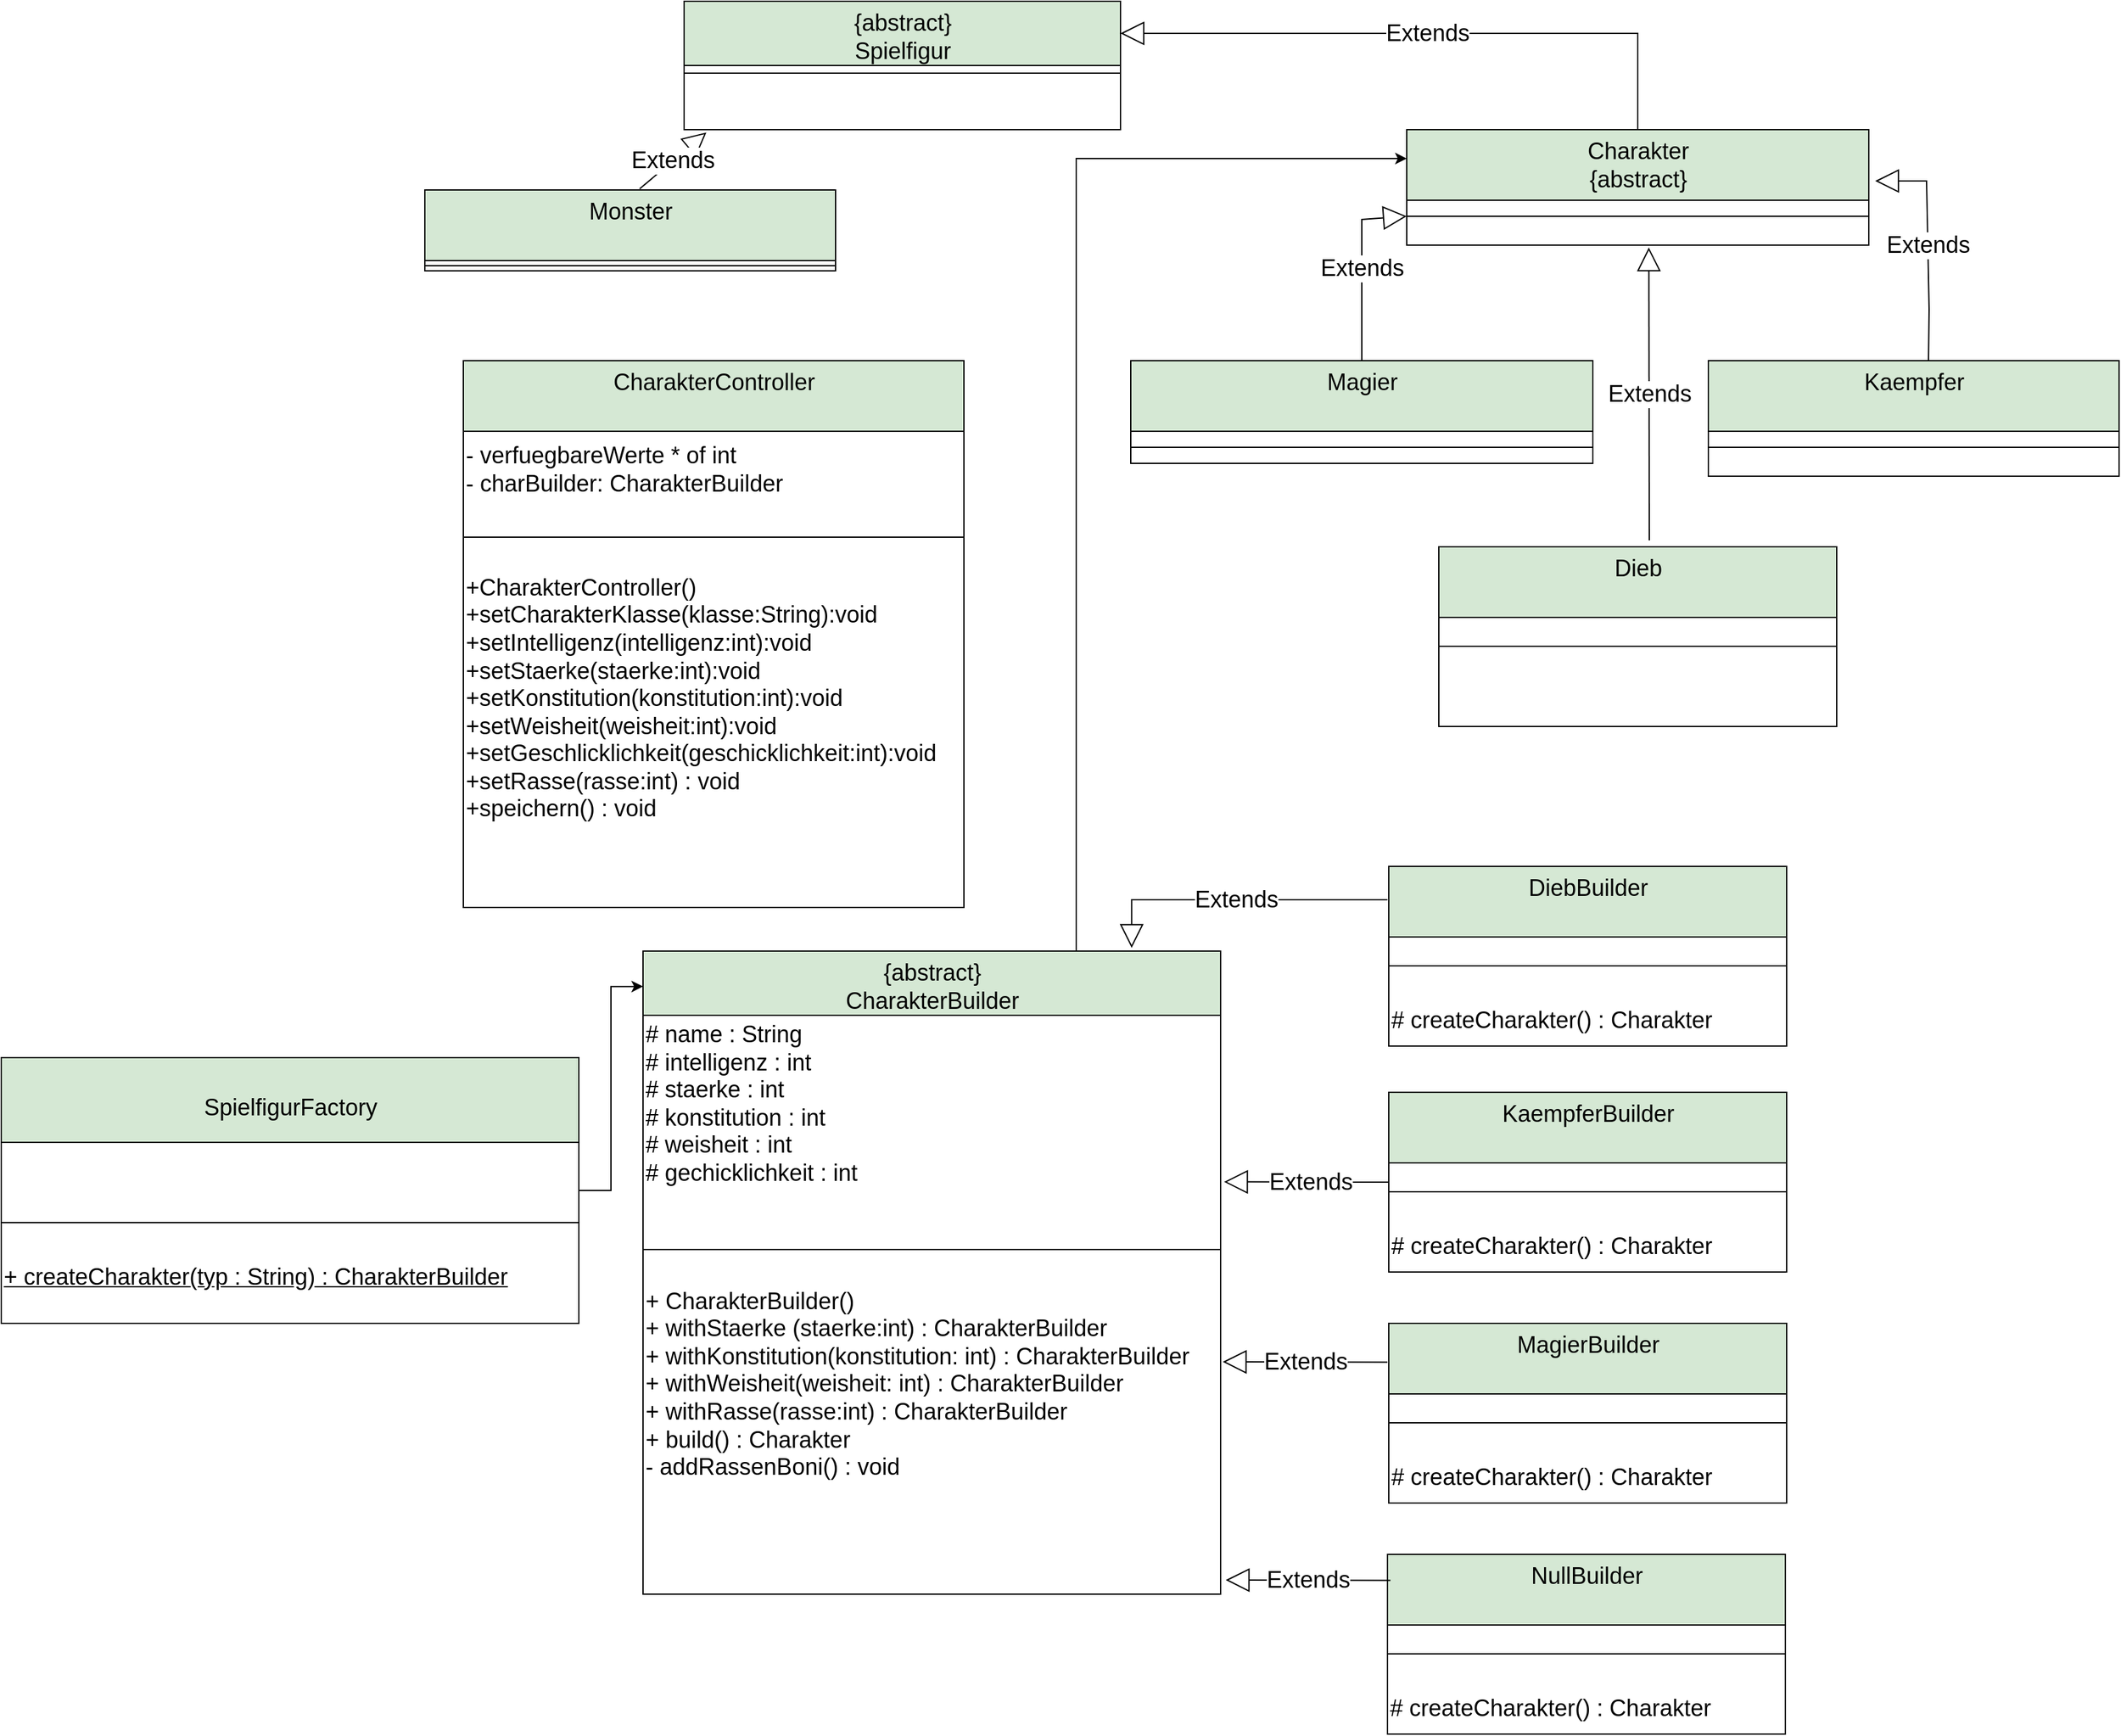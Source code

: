 <mxfile version="20.8.10" type="device"><diagram name="Zeichenblatt-1" id="Page-1"><mxGraphModel dx="3343" dy="2385" grid="1" gridSize="10" guides="1" tooltips="1" connect="1" arrows="1" fold="1" page="1" pageScale="1" pageWidth="827" pageHeight="1169" math="0" shadow="0"><root><mxCell id="0"/><mxCell id="1" parent="0"/><UserObject label="" tags="Hintergrund" id="7"><mxCell style="vsdxID=224;fillColor=#0071a0;gradientColor=#0083b9;shape=stencil(fY9LDoAgDERP0z3SeALUe5gI0ohgEH+3F9KFxoW7mfa1nQKq1faLBinWFMOkDxqSBWxASvJWR0pZAbaAyoSoxxg2P7Bf+kIWNYe9bDh5TpQJKS52NduOSUf+RVbij83iOWHIOU747n8j5RK/g+0N);dashed=1;dashPattern=2.00 2.00;strokeColor=#ffffff;points=[];labelBackgroundColor=none;rounded=0;html=1;whiteSpace=wrap;" parent="1" vertex="1"><mxGeometry x="86" y="403.02" width="252" height="4" as="geometry"/></mxCell></UserObject><UserObject label="&lt;div style=&quot;font-size: 1px&quot;&gt;&lt;/div&gt;" tags="Hintergrund" id="8"><mxCell style="verticalAlign=middle;align=left;vsdxID=225;fillColor=#005e85;gradientColor=#0083b9;fillOpacity=0;shape=stencil(nZBLDoAgDERP0z3SIyjew0SURgSD+Lu9kMZoXLhwN9N5bdMClrNpJg1SzDH4QW/URgNYgZTkjA4UkwJUgGXng+6DX1zLfmoymdXo1zxh5z6RO6Q42BWCfc2oJfdAr/AX/IH+BF/rk7hv7MjaZ/L+RirxJ1Gd);strokeColor=#0071a0;spacingTop=-3;spacingBottom=-3;spacingLeft=3;spacingRight=-3;points=[];labelBackgroundColor=none;rounded=0;html=1;whiteSpace=wrap;" parent="1" vertex="1"><mxGeometry x="86" y="407.02" width="252" height="16" as="geometry"/></mxCell></UserObject><UserObject label="&lt;div style=&quot;font-size: 1px&quot;&gt;&lt;/div&gt;" tags="Hintergrund" id="9"><mxCell style="verticalAlign=middle;align=left;vsdxID=226;fillColor=#005e85;gradientColor=#0083b9;fillOpacity=0;shape=stencil(nZBLDoAgDERP0z3SIyjew0SURgSD+Lu9kMZoXLhwN9N5bdMClrNpJg1SzDH4QW/URgNYgZTkjA4UkwJUgGXng+6DX1zLfmoymdXo1zxh5z6RO6Q42BWCfc2oJfdAr/AX/IH+BF/rk7hv7MjaZ/L+RirxJ1Gd);strokeColor=#0071a0;spacingTop=-3;spacingBottom=-3;spacingLeft=3;spacingRight=-3;points=[];labelBackgroundColor=none;rounded=0;html=1;whiteSpace=wrap;" parent="1" vertex="1"><mxGeometry x="86" y="386.02" width="252" height="16" as="geometry"/></mxCell></UserObject><UserObject label="" tags="Hintergrund" id="15"><mxCell style="vsdxID=233;fillColor=#0071a0;gradientColor=#0083b9;shape=stencil(fY9LDoAgDERP0z3SeALUe5gI0ohgEH+3F9KFxoW7mfa1nQKq1faLBinWFMOkDxqSBWxASvJWR0pZAbaAyoSoxxg2P7Bf+kIWNYe9bDh5TpQJKS52NduOSUf+RVbij83iOWHIOU747n8j5RK/g+0N);dashed=1;dashPattern=2.00 2.00;strokeColor=#ffffff;points=[];labelBackgroundColor=none;rounded=0;html=1;whiteSpace=wrap;" parent="1" vertex="1"><mxGeometry x="470" y="293" width="252" height="4" as="geometry"/></mxCell></UserObject><UserObject label="&lt;div style=&quot;font-size: 1px&quot;&gt;&lt;/div&gt;" tags="Hintergrund" id="25"><mxCell style="verticalAlign=middle;align=left;vsdxID=251;fillColor=#005e85;gradientColor=#0083b9;fillOpacity=0;shape=stencil(nZBLDoAgDERP0z3SIyjew0SURgSD+Lu9kMZoXLhwN9N5bdMClrNpJg1SzDH4QW/URgNYgZTkjA4UkwJUgGXng+6DX1zLfmoymdXo1zxh5z6RO6Q42BWCfc2oJfdAr/AX/IH+BF/rk7hv7MjaZ/L+RirxJ1Gd);strokeColor=#0071a0;spacingTop=-3;spacingBottom=-3;spacingLeft=3;spacingRight=-3;points=[];labelBackgroundColor=none;rounded=0;html=1;whiteSpace=wrap;" parent="1" vertex="1"><mxGeometry x="364" y="474" width="252" height="16" as="geometry"/></mxCell></UserObject><UserObject label="&lt;div style=&quot;font-size: 1px&quot;&gt;&lt;/div&gt;" tags="Hintergrund" id="30"><mxCell style="verticalAlign=middle;align=left;vsdxID=257;fillColor=#005e85;gradientColor=#0083b9;fillOpacity=0;shape=stencil(nZBLDoAgDERP0z3SIyjew0SURgSD+Lu9kMZoXLhwN9N5bdMClrNpJg1SzDH4QW/URgNYgZTkjA4UkwJUgGXng+6DX1zLfmoymdXo1zxh5z6RO6Q42BWCfc2oJfdAr/AX/IH+BF/rk7hv7MjaZ/L+RirxJ1Gd);strokeColor=#0071a0;spacingTop=-3;spacingBottom=-3;spacingLeft=3;spacingRight=-3;points=[];labelBackgroundColor=none;rounded=0;html=1;whiteSpace=wrap;" parent="1" vertex="1"><mxGeometry x="60" y="437" width="252" height="16" as="geometry"/></mxCell></UserObject><UserObject label="" tags="Hintergrund" id="31"><mxCell style="vsdxID=258;fillColor=#0071a0;gradientColor=#0083b9;shape=stencil(fY9LDoAgDERP0z3SeALUe5gI0ohgEH+3F9KFxoW7mfa1nQKq1faLBinWFMOkDxqSBWxASvJWR0pZAbaAyoSoxxg2P7Bf+kIWNYe9bDh5TpQJKS52NduOSUf+RVbij83iOWHIOU747n8j5RK/g+0N);dashed=1;dashPattern=2.00 2.00;strokeColor=#ffffff;points=[];labelBackgroundColor=none;rounded=0;html=1;whiteSpace=wrap;" parent="1" vertex="1"><mxGeometry x="77" y="413.05" width="252" height="4" as="geometry"/></mxCell></UserObject><UserObject label="&lt;div style=&quot;font-size: 1px&quot;&gt;&lt;/div&gt;" tags="Hintergrund" id="32"><mxCell style="verticalAlign=middle;align=left;vsdxID=259;fillColor=#005e85;gradientColor=#0083b9;fillOpacity=0;shape=stencil(nZBLDoAgDERP0z3SIyjew0SURgSD+Lu9kMZoXLhwN9N5bdMClrNpJg1SzDH4QW/URgNYgZTkjA4UkwJUgGXng+6DX1zLfmoymdXo1zxh5z6RO6Q42BWCfc2oJfdAr/AX/IH+BF/rk7hv7MjaZ/L+RirxJ1Gd);strokeColor=#0071a0;spacingTop=-3;spacingBottom=-3;spacingLeft=3;spacingRight=-3;points=[];labelBackgroundColor=none;rounded=0;html=1;whiteSpace=wrap;" parent="1" vertex="1"><mxGeometry x="77" y="379.05" width="252" height="16" as="geometry"/></mxCell></UserObject><UserObject label="&lt;div style=&quot;font-size: 1px&quot;&gt;&lt;/div&gt;" tags="Hintergrund" id="33"><mxCell style="verticalAlign=middle;align=left;vsdxID=260;fillColor=#005e85;gradientColor=#0083b9;fillOpacity=0;shape=stencil(nZBLDoAgDERP0z3SIyjew0SURgSD+Lu9kMZoXLhwN9N5bdMClrNpJg1SzDH4QW/URgNYgZTkjA4UkwJUgGXng+6DX1zLfmoymdXo1zxh5z6RO6Q42BWCfc2oJfdAr/AX/IH+BF/rk7hv7MjaZ/L+RirxJ1Gd);strokeColor=#0071a0;spacingTop=-3;spacingBottom=-3;spacingLeft=3;spacingRight=-3;points=[];labelBackgroundColor=none;rounded=0;html=1;whiteSpace=wrap;" parent="1" vertex="1"><mxGeometry x="77" y="396.05" width="252" height="16" as="geometry"/></mxCell></UserObject><UserObject label="&lt;div style=&quot;font-size: 1px&quot;&gt;&lt;/div&gt;" tags="Hintergrund" id="34"><mxCell style="verticalAlign=middle;align=left;vsdxID=261;fillColor=#005e85;gradientColor=#0083b9;fillOpacity=0;shape=stencil(nZBLDoAgDERP0z3SIyjew0SURgSD+Lu9kMZoXLhwN9N5bdMClrNpJg1SzDH4QW/URgNYgZTkjA4UkwJUgGXng+6DX1zLfmoymdXo1zxh5z6RO6Q42BWCfc2oJfdAr/AX/IH+BF/rk7hv7MjaZ/L+RirxJ1Gd);strokeColor=#0071a0;spacingTop=-3;spacingBottom=-3;spacingLeft=3;spacingRight=-3;points=[];labelBackgroundColor=none;rounded=0;html=1;whiteSpace=wrap;" parent="1" vertex="1"><mxGeometry x="77" y="417.05" width="252" height="16" as="geometry"/></mxCell></UserObject><UserObject label="&lt;div style=&quot;font-size: 1px&quot;&gt;&lt;/div&gt;" tags="Hintergrund" id="35"><mxCell style="verticalAlign=middle;align=left;vsdxID=262;fillColor=#005e85;gradientColor=#0083b9;fillOpacity=0;shape=stencil(nZBLDoAgDERP0z3SIyjew0SURgSD+Lu9kMZoXLhwN9N5bdMClrNpJg1SzDH4QW/URgNYgZTkjA4UkwJUgGXng+6DX1zLfmoymdXo1zxh5z6RO6Q42BWCfc2oJfdAr/AX/IH+BF/rk7hv7MjaZ/L+RirxJ1Gd);strokeColor=#0071a0;spacingTop=-3;spacingBottom=-3;spacingLeft=3;spacingRight=-3;points=[];labelBackgroundColor=none;rounded=0;html=1;whiteSpace=wrap;" parent="1" vertex="1"><mxGeometry x="77" y="434.05" width="252" height="16" as="geometry"/></mxCell></UserObject><UserObject label="&lt;div style=&quot;font-size: 1px&quot;&gt;&lt;/div&gt;" tags="Hintergrund" id="38"><mxCell style="verticalAlign=middle;align=left;vsdxID=295;fillColor=#005e85;gradientColor=#0083b9;fillOpacity=0;shape=stencil(nZBLDoAgDERP0z3SIyjew0SURgSD+Lu9kMZoXLhwN9N5bdMClrNpJg1SzDH4QW/URgNYgZTkjA4UkwJUgGXng+6DX1zLfmoymdXo1zxh5z6RO6Q42BWCfc2oJfdAr/AX/IH+BF/rk7hv7MjaZ/L+RirxJ1Gd);strokeColor=#0071a0;spacingTop=-3;spacingBottom=-3;spacingLeft=3;spacingRight=-3;points=[];labelBackgroundColor=none;rounded=0;html=1;whiteSpace=wrap;" parent="1" vertex="1"><mxGeometry x="470" y="314" width="252" height="16" as="geometry"/></mxCell></UserObject><UserObject label="&lt;div style=&quot;font-size: 1px&quot;&gt;&lt;/div&gt;" tags="Hintergrund" id="57"><mxCell style="verticalAlign=middle;align=left;vsdxID=345;fillColor=#005e85;gradientColor=#0083b9;fillOpacity=0;shape=stencil(nZBLDoAgDERP0z3SIyjew0SURgSD+Lu9kMZoXLhwN9N5bdMClrNpJg1SzDH4QW/URgNYgZTkjA4UkwJUgGXng+6DX1zLfmoymdXo1zxh5z6RO6Q42BWCfc2oJfdAr/AX/IH+BF/rk7hv7MjaZ/L+RirxJ1Gd);strokeColor=#0071a0;spacingTop=-3;spacingBottom=-3;spacingLeft=3;spacingRight=-3;points=[];labelBackgroundColor=none;rounded=0;html=1;whiteSpace=wrap;" parent="1" vertex="1"><mxGeometry x="86" y="423.02" width="252" height="16" as="geometry"/></mxCell></UserObject><mxCell id="60" parent="1" vertex="1"><mxGeometry x="1256" y="355" as="geometry"/></mxCell><mxCell id="kOEZrxgFEZmvuOm27GWk-71" value="{abstract}&lt;br&gt;Spielfigur" style="swimlane;fontStyle=0;align=center;verticalAlign=top;childLayout=stackLayout;horizontal=1;startSize=50;horizontalStack=0;resizeParent=1;resizeParentMax=0;resizeLast=0;collapsible=0;marginBottom=0;html=1;fontSize=18;fillColor=#D5E8D4;" parent="1" vertex="1"><mxGeometry x="382" y="-200" width="340" height="100" as="geometry"/></mxCell><mxCell id="kOEZrxgFEZmvuOm27GWk-76" value="" style="line;strokeWidth=1;fillColor=none;align=left;verticalAlign=middle;spacingTop=-1;spacingLeft=3;spacingRight=3;rotatable=0;labelPosition=right;points=[];portConstraint=eastwest;fontSize=18;" parent="kOEZrxgFEZmvuOm27GWk-71" vertex="1"><mxGeometry y="50" width="340" height="12" as="geometry"/></mxCell><mxCell id="kOEZrxgFEZmvuOm27GWk-78" value="&lt;span style=&quot;background-color: rgb(255, 255, 255); color: rgb(8, 8, 8);&quot;&gt;&lt;br&gt;&lt;/span&gt;" style="text;html=1;strokeColor=none;fillColor=none;align=left;verticalAlign=middle;spacingLeft=4;spacingRight=4;overflow=hidden;rotatable=0;points=[[0,0.5],[1,0.5]];portConstraint=eastwest;fontSize=18;" parent="kOEZrxgFEZmvuOm27GWk-71" vertex="1"><mxGeometry y="62" width="340" height="38" as="geometry"/></mxCell><mxCell id="kOEZrxgFEZmvuOm27GWk-81" value="Monster" style="swimlane;fontStyle=0;align=center;verticalAlign=top;childLayout=stackLayout;horizontal=1;startSize=55;horizontalStack=0;resizeParent=1;resizeParentMax=0;resizeLast=0;collapsible=0;marginBottom=0;html=1;fontSize=18;fillColor=#D5E8D4;" parent="1" vertex="1"><mxGeometry x="180" y="-53" width="320" height="63" as="geometry"/></mxCell><mxCell id="kOEZrxgFEZmvuOm27GWk-86" value="" style="line;strokeWidth=1;fillColor=none;align=left;verticalAlign=middle;spacingTop=-1;spacingLeft=3;spacingRight=3;rotatable=0;labelPosition=right;points=[];portConstraint=eastwest;fontSize=18;" parent="kOEZrxgFEZmvuOm27GWk-81" vertex="1"><mxGeometry y="55" width="320" height="8" as="geometry"/></mxCell><UserObject label="" tags="Hintergrund" id="kOEZrxgFEZmvuOm27GWk-90"><mxCell style="vsdxID=224;fillColor=#0071a0;gradientColor=#0083b9;shape=stencil(fY9LDoAgDERP0z3SeALUe5gI0ohgEH+3F9KFxoW7mfa1nQKq1faLBinWFMOkDxqSBWxASvJWR0pZAbaAyoSoxxg2P7Bf+kIWNYe9bDh5TpQJKS52NduOSUf+RVbij83iOWHIOU747n8j5RK/g+0N);dashed=1;dashPattern=2.00 2.00;strokeColor=#ffffff;points=[];labelBackgroundColor=none;rounded=0;html=1;whiteSpace=wrap;" parent="1" vertex="1"><mxGeometry x="446" y="403.51" width="252" height="4" as="geometry"/></mxCell></UserObject><UserObject label="&lt;div style=&quot;font-size: 1px&quot;&gt;&lt;/div&gt;" tags="Hintergrund" id="kOEZrxgFEZmvuOm27GWk-91"><mxCell style="verticalAlign=middle;align=left;vsdxID=225;fillColor=#005e85;gradientColor=#0083b9;fillOpacity=0;shape=stencil(nZBLDoAgDERP0z3SIyjew0SURgSD+Lu9kMZoXLhwN9N5bdMClrNpJg1SzDH4QW/URgNYgZTkjA4UkwJUgGXng+6DX1zLfmoymdXo1zxh5z6RO6Q42BWCfc2oJfdAr/AX/IH+BF/rk7hv7MjaZ/L+RirxJ1Gd);strokeColor=#0071a0;spacingTop=-3;spacingBottom=-3;spacingLeft=3;spacingRight=-3;points=[];labelBackgroundColor=none;rounded=0;html=1;whiteSpace=wrap;" parent="1" vertex="1"><mxGeometry x="446" y="407.51" width="252" height="16" as="geometry"/></mxCell></UserObject><UserObject label="&lt;div style=&quot;font-size: 1px&quot;&gt;&lt;/div&gt;" tags="Hintergrund" id="kOEZrxgFEZmvuOm27GWk-92"><mxCell style="verticalAlign=middle;align=left;vsdxID=226;fillColor=#005e85;gradientColor=#0083b9;fillOpacity=0;shape=stencil(nZBLDoAgDERP0z3SIyjew0SURgSD+Lu9kMZoXLhwN9N5bdMClrNpJg1SzDH4QW/URgNYgZTkjA4UkwJUgGXng+6DX1zLfmoymdXo1zxh5z6RO6Q42BWCfc2oJfdAr/AX/IH+BF/rk7hv7MjaZ/L+RirxJ1Gd);strokeColor=#0071a0;spacingTop=-3;spacingBottom=-3;spacingLeft=3;spacingRight=-3;points=[];labelBackgroundColor=none;rounded=0;html=1;whiteSpace=wrap;" parent="1" vertex="1"><mxGeometry x="446" y="386.51" width="252" height="16" as="geometry"/></mxCell></UserObject><UserObject label="" tags="Hintergrund" id="kOEZrxgFEZmvuOm27GWk-93"><mxCell style="vsdxID=258;fillColor=#0071a0;gradientColor=#0083b9;shape=stencil(fY9LDoAgDERP0z3SeALUe5gI0ohgEH+3F9KFxoW7mfa1nQKq1faLBinWFMOkDxqSBWxASvJWR0pZAbaAyoSoxxg2P7Bf+kIWNYe9bDh5TpQJKS52NduOSUf+RVbij83iOWHIOU747n8j5RK/g+0N);dashed=1;dashPattern=2.00 2.00;strokeColor=#ffffff;points=[];labelBackgroundColor=none;rounded=0;html=1;whiteSpace=wrap;" parent="1" vertex="1"><mxGeometry x="437" y="413.54" width="252" height="4" as="geometry"/></mxCell></UserObject><UserObject label="&lt;div style=&quot;font-size: 1px&quot;&gt;&lt;/div&gt;" tags="Hintergrund" id="kOEZrxgFEZmvuOm27GWk-94"><mxCell style="verticalAlign=middle;align=left;vsdxID=259;fillColor=#005e85;gradientColor=#0083b9;fillOpacity=0;shape=stencil(nZBLDoAgDERP0z3SIyjew0SURgSD+Lu9kMZoXLhwN9N5bdMClrNpJg1SzDH4QW/URgNYgZTkjA4UkwJUgGXng+6DX1zLfmoymdXo1zxh5z6RO6Q42BWCfc2oJfdAr/AX/IH+BF/rk7hv7MjaZ/L+RirxJ1Gd);strokeColor=#0071a0;spacingTop=-3;spacingBottom=-3;spacingLeft=3;spacingRight=-3;points=[];labelBackgroundColor=none;rounded=0;html=1;whiteSpace=wrap;" parent="1" vertex="1"><mxGeometry x="437" y="379.54" width="252" height="16" as="geometry"/></mxCell></UserObject><UserObject label="&lt;div style=&quot;font-size: 1px&quot;&gt;&lt;/div&gt;" tags="Hintergrund" id="kOEZrxgFEZmvuOm27GWk-95"><mxCell style="verticalAlign=middle;align=left;vsdxID=260;fillColor=#005e85;gradientColor=#0083b9;fillOpacity=0;shape=stencil(nZBLDoAgDERP0z3SIyjew0SURgSD+Lu9kMZoXLhwN9N5bdMClrNpJg1SzDH4QW/URgNYgZTkjA4UkwJUgGXng+6DX1zLfmoymdXo1zxh5z6RO6Q42BWCfc2oJfdAr/AX/IH+BF/rk7hv7MjaZ/L+RirxJ1Gd);strokeColor=#0071a0;spacingTop=-3;spacingBottom=-3;spacingLeft=3;spacingRight=-3;points=[];labelBackgroundColor=none;rounded=0;html=1;whiteSpace=wrap;" parent="1" vertex="1"><mxGeometry x="437" y="396.54" width="252" height="16" as="geometry"/></mxCell></UserObject><UserObject label="&lt;div style=&quot;font-size: 1px&quot;&gt;&lt;/div&gt;" tags="Hintergrund" id="kOEZrxgFEZmvuOm27GWk-96"><mxCell style="verticalAlign=middle;align=left;vsdxID=261;fillColor=#005e85;gradientColor=#0083b9;fillOpacity=0;shape=stencil(nZBLDoAgDERP0z3SIyjew0SURgSD+Lu9kMZoXLhwN9N5bdMClrNpJg1SzDH4QW/URgNYgZTkjA4UkwJUgGXng+6DX1zLfmoymdXo1zxh5z6RO6Q42BWCfc2oJfdAr/AX/IH+BF/rk7hv7MjaZ/L+RirxJ1Gd);strokeColor=#0071a0;spacingTop=-3;spacingBottom=-3;spacingLeft=3;spacingRight=-3;points=[];labelBackgroundColor=none;rounded=0;html=1;whiteSpace=wrap;" parent="1" vertex="1"><mxGeometry x="437" y="417.54" width="252" height="16" as="geometry"/></mxCell></UserObject><mxCell id="kOEZrxgFEZmvuOm27GWk-98" value="Dieb" style="swimlane;fontStyle=0;align=center;verticalAlign=top;childLayout=stackLayout;horizontal=1;startSize=55;horizontalStack=0;resizeParent=1;resizeParentMax=0;resizeLast=0;collapsible=0;marginBottom=0;html=1;fontSize=18;fillColor=#D5E8D4;" parent="1" vertex="1"><mxGeometry x="970" y="225" width="310" height="140" as="geometry"/></mxCell><mxCell id="kOEZrxgFEZmvuOm27GWk-100" value="" style="line;strokeWidth=1;fillColor=none;align=left;verticalAlign=middle;spacingTop=-1;spacingLeft=3;spacingRight=3;rotatable=0;labelPosition=right;points=[];portConstraint=eastwest;fontSize=18;" parent="kOEZrxgFEZmvuOm27GWk-98" vertex="1"><mxGeometry y="55" width="310" height="45" as="geometry"/></mxCell><mxCell id="5S3VTn5Uxhlw36DjYDDq-70" value="&lt;font style=&quot;font-size: 18px;&quot;&gt;&lt;br&gt;&lt;/font&gt;" style="text;html=1;align=center;verticalAlign=middle;resizable=0;points=[];autosize=1;strokeColor=none;fillColor=none;fontSize=18;fontFamily=Helvetica;" parent="kOEZrxgFEZmvuOm27GWk-98" vertex="1"><mxGeometry y="100" width="310" height="40" as="geometry"/></mxCell><UserObject label="" tags="Hintergrund" id="kOEZrxgFEZmvuOm27GWk-102"><mxCell style="vsdxID=224;fillColor=#0071a0;gradientColor=#0083b9;shape=stencil(fY9LDoAgDERP0z3SeALUe5gI0ohgEH+3F9KFxoW7mfa1nQKq1faLBinWFMOkDxqSBWxASvJWR0pZAbaAyoSoxxg2P7Bf+kIWNYe9bDh5TpQJKS52NduOSUf+RVbij83iOWHIOU747n8j5RK/g+0N);dashed=1;dashPattern=2.00 2.00;strokeColor=#ffffff;points=[];labelBackgroundColor=none;rounded=0;html=1;whiteSpace=wrap;" parent="1" vertex="1"><mxGeometry x="804" y="403.02" width="252" height="4" as="geometry"/></mxCell></UserObject><UserObject label="&lt;div style=&quot;font-size: 1px&quot;&gt;&lt;/div&gt;" tags="Hintergrund" id="kOEZrxgFEZmvuOm27GWk-104"><mxCell style="verticalAlign=middle;align=left;vsdxID=226;fillColor=#005e85;gradientColor=#0083b9;fillOpacity=0;shape=stencil(nZBLDoAgDERP0z3SIyjew0SURgSD+Lu9kMZoXLhwN9N5bdMClrNpJg1SzDH4QW/URgNYgZTkjA4UkwJUgGXng+6DX1zLfmoymdXo1zxh5z6RO6Q42BWCfc2oJfdAr/AX/IH+BF/rk7hv7MjaZ/L+RirxJ1Gd);strokeColor=#0071a0;spacingTop=-3;spacingBottom=-3;spacingLeft=3;spacingRight=-3;points=[];labelBackgroundColor=none;rounded=0;html=1;whiteSpace=wrap;" parent="1" vertex="1"><mxGeometry x="804" y="386.02" width="252" height="16" as="geometry"/></mxCell></UserObject><UserObject label="" tags="Hintergrund" id="kOEZrxgFEZmvuOm27GWk-105"><mxCell style="vsdxID=258;fillColor=#0071a0;gradientColor=#0083b9;shape=stencil(fY9LDoAgDERP0z3SeALUe5gI0ohgEH+3F9KFxoW7mfa1nQKq1faLBinWFMOkDxqSBWxASvJWR0pZAbaAyoSoxxg2P7Bf+kIWNYe9bDh5TpQJKS52NduOSUf+RVbij83iOWHIOU747n8j5RK/g+0N);dashed=1;dashPattern=2.00 2.00;strokeColor=#ffffff;points=[];labelBackgroundColor=none;rounded=0;html=1;whiteSpace=wrap;" parent="1" vertex="1"><mxGeometry x="795" y="413.05" width="252" height="4" as="geometry"/></mxCell></UserObject><mxCell id="kOEZrxgFEZmvuOm27GWk-110" value="Magier" style="swimlane;fontStyle=0;align=center;verticalAlign=top;childLayout=stackLayout;horizontal=1;startSize=55;horizontalStack=0;resizeParent=1;resizeParentMax=0;resizeLast=0;collapsible=0;marginBottom=0;html=1;fontSize=18;fillColor=#D5E8D4;" parent="1" vertex="1"><mxGeometry x="730" y="80" width="360" height="80" as="geometry"/></mxCell><mxCell id="kOEZrxgFEZmvuOm27GWk-112" value="" style="line;strokeWidth=1;fillColor=none;align=left;verticalAlign=middle;spacingTop=-1;spacingLeft=3;spacingRight=3;rotatable=0;labelPosition=right;points=[];portConstraint=eastwest;fontSize=18;" parent="kOEZrxgFEZmvuOm27GWk-110" vertex="1"><mxGeometry y="55" width="360" height="25" as="geometry"/></mxCell><UserObject label="&lt;br&gt;&lt;div style=&quot;font-size: 1px&quot;&gt;&lt;/div&gt;" tags="Hintergrund" id="kOEZrxgFEZmvuOm27GWk-107"><mxCell style="verticalAlign=middle;align=left;vsdxID=260;fillColor=#005e85;gradientColor=#0083b9;fillOpacity=0;shape=stencil(nZBLDoAgDERP0z3SIyjew0SURgSD+Lu9kMZoXLhwN9N5bdMClrNpJg1SzDH4QW/URgNYgZTkjA4UkwJUgGXng+6DX1zLfmoymdXo1zxh5z6RO6Q42BWCfc2oJfdAr/AX/IH+BF/rk7hv7MjaZ/L+RirxJ1Gd);strokeColor=#0071a0;spacingTop=-3;spacingBottom=-3;spacingLeft=3;spacingRight=-3;points=[];labelBackgroundColor=none;rounded=0;html=1;whiteSpace=wrap;" parent="kOEZrxgFEZmvuOm27GWk-110" vertex="1"><mxGeometry y="80" width="360" as="geometry"/></mxCell></UserObject><UserObject label="" tags="Hintergrund" id="kOEZrxgFEZmvuOm27GWk-114"><mxCell style="vsdxID=224;fillColor=#0071a0;gradientColor=#0083b9;shape=stencil(fY9LDoAgDERP0z3SeALUe5gI0ohgEH+3F9KFxoW7mfa1nQKq1faLBinWFMOkDxqSBWxASvJWR0pZAbaAyoSoxxg2P7Bf+kIWNYe9bDh5TpQJKS52NduOSUf+RVbij83iOWHIOU747n8j5RK/g+0N);dashed=1;dashPattern=2.00 2.00;strokeColor=#ffffff;points=[];labelBackgroundColor=none;rounded=0;html=1;whiteSpace=wrap;" parent="1" vertex="1"><mxGeometry x="1164" y="403.51" width="252" height="4" as="geometry"/></mxCell></UserObject><UserObject label="&lt;div style=&quot;font-size: 1px&quot;&gt;&lt;/div&gt;" tags="Hintergrund" id="kOEZrxgFEZmvuOm27GWk-115"><mxCell style="verticalAlign=middle;align=left;vsdxID=225;fillColor=#005e85;gradientColor=#0083b9;fillOpacity=0;shape=stencil(nZBLDoAgDERP0z3SIyjew0SURgSD+Lu9kMZoXLhwN9N5bdMClrNpJg1SzDH4QW/URgNYgZTkjA4UkwJUgGXng+6DX1zLfmoymdXo1zxh5z6RO6Q42BWCfc2oJfdAr/AX/IH+BF/rk7hv7MjaZ/L+RirxJ1Gd);strokeColor=#0071a0;spacingTop=-3;spacingBottom=-3;spacingLeft=3;spacingRight=-3;points=[];labelBackgroundColor=none;rounded=0;html=1;whiteSpace=wrap;" parent="1" vertex="1"><mxGeometry x="1164" y="407.51" width="252" height="16" as="geometry"/></mxCell></UserObject><UserObject label="&lt;div style=&quot;font-size: 1px&quot;&gt;&lt;/div&gt;" tags="Hintergrund" id="kOEZrxgFEZmvuOm27GWk-116"><mxCell style="verticalAlign=middle;align=left;vsdxID=226;fillColor=#005e85;gradientColor=#0083b9;fillOpacity=0;shape=stencil(nZBLDoAgDERP0z3SIyjew0SURgSD+Lu9kMZoXLhwN9N5bdMClrNpJg1SzDH4QW/URgNYgZTkjA4UkwJUgGXng+6DX1zLfmoymdXo1zxh5z6RO6Q42BWCfc2oJfdAr/AX/IH+BF/rk7hv7MjaZ/L+RirxJ1Gd);strokeColor=#0071a0;spacingTop=-3;spacingBottom=-3;spacingLeft=3;spacingRight=-3;points=[];labelBackgroundColor=none;rounded=0;html=1;whiteSpace=wrap;" parent="1" vertex="1"><mxGeometry x="1164" y="386.51" width="252" height="16" as="geometry"/></mxCell></UserObject><UserObject label="" tags="Hintergrund" id="kOEZrxgFEZmvuOm27GWk-117"><mxCell style="vsdxID=258;fillColor=#0071a0;gradientColor=#0083b9;shape=stencil(fY9LDoAgDERP0z3SeALUe5gI0ohgEH+3F9KFxoW7mfa1nQKq1faLBinWFMOkDxqSBWxASvJWR0pZAbaAyoSoxxg2P7Bf+kIWNYe9bDh5TpQJKS52NduOSUf+RVbij83iOWHIOU747n8j5RK/g+0N);dashed=1;dashPattern=2.00 2.00;strokeColor=#ffffff;points=[];labelBackgroundColor=none;rounded=0;html=1;whiteSpace=wrap;" parent="1" vertex="1"><mxGeometry x="1155" y="413.54" width="252" height="4" as="geometry"/></mxCell></UserObject><UserObject label="&lt;div style=&quot;font-size: 1px&quot;&gt;&lt;/div&gt;" tags="Hintergrund" id="kOEZrxgFEZmvuOm27GWk-118"><mxCell style="verticalAlign=middle;align=left;vsdxID=259;fillColor=#005e85;gradientColor=#0083b9;fillOpacity=0;shape=stencil(nZBLDoAgDERP0z3SIyjew0SURgSD+Lu9kMZoXLhwN9N5bdMClrNpJg1SzDH4QW/URgNYgZTkjA4UkwJUgGXng+6DX1zLfmoymdXo1zxh5z6RO6Q42BWCfc2oJfdAr/AX/IH+BF/rk7hv7MjaZ/L+RirxJ1Gd);strokeColor=#0071a0;spacingTop=-3;spacingBottom=-3;spacingLeft=3;spacingRight=-3;points=[];labelBackgroundColor=none;rounded=0;html=1;whiteSpace=wrap;" parent="1" vertex="1"><mxGeometry x="1155" y="379.54" width="252" height="16" as="geometry"/></mxCell></UserObject><UserObject label="&lt;div style=&quot;font-size: 1px&quot;&gt;&lt;/div&gt;" tags="Hintergrund" id="kOEZrxgFEZmvuOm27GWk-119"><mxCell style="verticalAlign=middle;align=left;vsdxID=260;fillColor=#005e85;gradientColor=#0083b9;fillOpacity=0;shape=stencil(nZBLDoAgDERP0z3SIyjew0SURgSD+Lu9kMZoXLhwN9N5bdMClrNpJg1SzDH4QW/URgNYgZTkjA4UkwJUgGXng+6DX1zLfmoymdXo1zxh5z6RO6Q42BWCfc2oJfdAr/AX/IH+BF/rk7hv7MjaZ/L+RirxJ1Gd);strokeColor=#0071a0;spacingTop=-3;spacingBottom=-3;spacingLeft=3;spacingRight=-3;points=[];labelBackgroundColor=none;rounded=0;html=1;whiteSpace=wrap;" parent="1" vertex="1"><mxGeometry x="1155" y="396.54" width="252" height="16" as="geometry"/></mxCell></UserObject><UserObject label="&lt;div style=&quot;font-size: 1px&quot;&gt;&lt;/div&gt;" tags="Hintergrund" id="kOEZrxgFEZmvuOm27GWk-120"><mxCell style="verticalAlign=middle;align=left;vsdxID=261;fillColor=#005e85;gradientColor=#0083b9;fillOpacity=0;shape=stencil(nZBLDoAgDERP0z3SIyjew0SURgSD+Lu9kMZoXLhwN9N5bdMClrNpJg1SzDH4QW/URgNYgZTkjA4UkwJUgGXng+6DX1zLfmoymdXo1zxh5z6RO6Q42BWCfc2oJfdAr/AX/IH+BF/rk7hv7MjaZ/L+RirxJ1Gd);strokeColor=#0071a0;spacingTop=-3;spacingBottom=-3;spacingLeft=3;spacingRight=-3;points=[];labelBackgroundColor=none;rounded=0;html=1;whiteSpace=wrap;" parent="1" vertex="1"><mxGeometry x="1155" y="417.54" width="252" height="16" as="geometry"/></mxCell></UserObject><mxCell id="kOEZrxgFEZmvuOm27GWk-122" value="Kaempfer" style="swimlane;fontStyle=0;align=center;verticalAlign=top;childLayout=stackLayout;horizontal=1;startSize=55;horizontalStack=0;resizeParent=1;resizeParentMax=0;resizeLast=0;collapsible=0;marginBottom=0;html=1;fontSize=18;fillColor=#D5E8D4;" parent="1" vertex="1"><mxGeometry x="1180" y="80" width="320" height="90" as="geometry"/></mxCell><mxCell id="kOEZrxgFEZmvuOm27GWk-124" value="" style="line;strokeWidth=1;fillColor=none;align=left;verticalAlign=middle;spacingTop=-1;spacingLeft=3;spacingRight=3;rotatable=0;labelPosition=right;points=[];portConstraint=eastwest;fontSize=18;" parent="kOEZrxgFEZmvuOm27GWk-122" vertex="1"><mxGeometry y="55" width="320" height="25" as="geometry"/></mxCell><UserObject label="&lt;br&gt;&lt;div style=&quot;font-size: 1px&quot;&gt;&lt;/div&gt;" tags="Hintergrund" id="kOEZrxgFEZmvuOm27GWk-121"><mxCell style="verticalAlign=middle;align=left;vsdxID=345;fillColor=#005e85;gradientColor=#0083b9;fillOpacity=0;shape=stencil(nZBLDoAgDERP0z3SIyjew0SURgSD+Lu9kMZoXLhwN9N5bdMClrNpJg1SzDH4QW/URgNYgZTkjA4UkwJUgGXng+6DX1zLfmoymdXo1zxh5z6RO6Q42BWCfc2oJfdAr/AX/IH+BF/rk7hv7MjaZ/L+RirxJ1Gd);strokeColor=#0071a0;spacingTop=-3;spacingBottom=-3;spacingLeft=3;spacingRight=-3;points=[];labelBackgroundColor=none;rounded=0;html=1;whiteSpace=wrap;" parent="kOEZrxgFEZmvuOm27GWk-122" vertex="1"><mxGeometry y="80" width="320" height="10" as="geometry"/></mxCell></UserObject><mxCell id="5S3VTn5Uxhlw36DjYDDq-61" value="Charakter&lt;br&gt;{abstract}" style="swimlane;fontStyle=0;align=center;verticalAlign=top;childLayout=stackLayout;horizontal=1;startSize=55;horizontalStack=0;resizeParent=1;resizeParentMax=0;resizeLast=0;collapsible=0;marginBottom=0;html=1;fontSize=18;fillColor=#D5E8D4;" parent="1" vertex="1"><mxGeometry x="945" y="-100" width="360" height="90" as="geometry"/></mxCell><mxCell id="5S3VTn5Uxhlw36DjYDDq-63" value="" style="line;strokeWidth=1;fillColor=none;align=left;verticalAlign=middle;spacingTop=-1;spacingLeft=3;spacingRight=3;rotatable=0;labelPosition=right;points=[];portConstraint=eastwest;fontSize=18;" parent="5S3VTn5Uxhlw36DjYDDq-61" vertex="1"><mxGeometry y="55" width="360" height="25" as="geometry"/></mxCell><UserObject label="&lt;br&gt;&lt;div style=&quot;font-size: 1px&quot;&gt;&lt;/div&gt;" tags="Hintergrund" id="5S3VTn5Uxhlw36DjYDDq-64"><mxCell style="verticalAlign=middle;align=left;vsdxID=260;fillColor=#005e85;gradientColor=#0083b9;fillOpacity=0;shape=stencil(nZBLDoAgDERP0z3SIyjew0SURgSD+Lu9kMZoXLhwN9N5bdMClrNpJg1SzDH4QW/URgNYgZTkjA4UkwJUgGXng+6DX1zLfmoymdXo1zxh5z6RO6Q42BWCfc2oJfdAr/AX/IH+BF/rk7hv7MjaZ/L+RirxJ1Gd);strokeColor=#0071a0;spacingTop=-3;spacingBottom=-3;spacingLeft=3;spacingRight=-3;points=[];labelBackgroundColor=none;rounded=0;html=1;whiteSpace=wrap;" parent="5S3VTn5Uxhlw36DjYDDq-61" vertex="1"><mxGeometry y="80" width="360" height="10" as="geometry"/></mxCell></UserObject><mxCell id="9LfWd9q8EVcuraMIkuDv-60" value="CharakterController" style="swimlane;fontStyle=0;align=center;verticalAlign=top;childLayout=stackLayout;horizontal=1;startSize=55;horizontalStack=0;resizeParent=1;resizeParentMax=0;resizeLast=0;collapsible=0;marginBottom=0;html=1;fontSize=18;fillColor=#D5E8D4;" vertex="1" parent="1"><mxGeometry x="210" y="80.0" width="390" height="426" as="geometry"/></mxCell><mxCell id="9LfWd9q8EVcuraMIkuDv-64" value="&lt;font style=&quot;font-size: 18px;&quot;&gt;- verfuegbareWerte * of int&lt;br&gt;- charBuilder: CharakterBuilder&lt;/font&gt;" style="text;html=1;align=left;verticalAlign=middle;resizable=0;points=[];autosize=1;strokeColor=none;fillColor=none;" vertex="1" parent="9LfWd9q8EVcuraMIkuDv-60"><mxGeometry y="55" width="390" height="60" as="geometry"/></mxCell><mxCell id="9LfWd9q8EVcuraMIkuDv-61" value="" style="line;strokeWidth=1;fillColor=none;align=left;verticalAlign=middle;spacingTop=-1;spacingLeft=3;spacingRight=3;rotatable=0;labelPosition=right;points=[];portConstraint=eastwest;fontSize=18;" vertex="1" parent="9LfWd9q8EVcuraMIkuDv-60"><mxGeometry y="115" width="390" height="45" as="geometry"/></mxCell><mxCell id="9LfWd9q8EVcuraMIkuDv-62" value="&lt;div style=&quot;&quot;&gt;+CharakterController()&lt;/div&gt;&lt;div style=&quot;&quot;&gt;+setCharakterKlasse(klasse:String):void&lt;/div&gt;&lt;div style=&quot;&quot;&gt;+setIntelligenz(intelligenz:int):void&lt;/div&gt;&lt;div style=&quot;&quot;&gt;+setStaerke(staerke:int):void&lt;/div&gt;&lt;div style=&quot;&quot;&gt;+setKonstitution(konstitution:int):void&lt;/div&gt;&lt;div style=&quot;&quot;&gt;+setWeisheit(weisheit:int):void&lt;/div&gt;&lt;div style=&quot;&quot;&gt;+setGeschlicklichkeit(geschicklichkeit:int):void&lt;/div&gt;&lt;div style=&quot;&quot;&gt;+setRasse(rasse:int) : void&lt;/div&gt;&lt;div style=&quot;&quot;&gt;+speichern() : void&lt;/div&gt;&lt;div style=&quot;&quot;&gt;&lt;br&gt;&lt;/div&gt;&lt;div style=&quot;&quot;&gt;&lt;br&gt;&lt;/div&gt;" style="text;html=1;align=left;verticalAlign=middle;resizable=0;points=[];autosize=1;strokeColor=none;fillColor=none;fontSize=18;fontFamily=Helvetica;" vertex="1" parent="9LfWd9q8EVcuraMIkuDv-60"><mxGeometry y="160" width="390" height="250" as="geometry"/></mxCell><UserObject label="&lt;div style=&quot;font-size: 1px&quot;&gt;&lt;/div&gt;" tags="Hintergrund" id="9LfWd9q8EVcuraMIkuDv-63"><mxCell style="verticalAlign=middle;align=left;vsdxID=249;fillColor=#005e85;gradientColor=#0083b9;fillOpacity=0;shape=stencil(nZBLDoAgDERP0z3SIyjew0SURgSD+Lu9kMZoXLhwN9N5bdMClrNpJg1SzDH4QW/URgNYgZTkjA4UkwJUgGXng+6DX1zLfmoymdXo1zxh5z6RO6Q42BWCfc2oJfdAr/AX/IH+BF/rk7hv7MjaZ/L+RirxJ1Gd);strokeColor=#0071a0;spacingTop=-3;spacingBottom=-3;spacingLeft=3;spacingRight=-3;points=[];labelBackgroundColor=none;rounded=0;html=1;whiteSpace=wrap;" vertex="1" parent="9LfWd9q8EVcuraMIkuDv-60"><mxGeometry y="410" width="390" height="16" as="geometry"/></mxCell></UserObject><mxCell id="9LfWd9q8EVcuraMIkuDv-70" style="edgeStyle=orthogonalEdgeStyle;rounded=0;orthogonalLoop=1;jettySize=auto;html=1;exitX=0.75;exitY=0;exitDx=0;exitDy=0;entryX=0;entryY=0.25;entryDx=0;entryDy=0;fontFamily=Helvetica;fontSize=18;" edge="1" parent="1" source="9LfWd9q8EVcuraMIkuDv-65" target="5S3VTn5Uxhlw36DjYDDq-61"><mxGeometry relative="1" as="geometry"/></mxCell><mxCell id="9LfWd9q8EVcuraMIkuDv-65" value="{abstract}&lt;br&gt;CharakterBuilder" style="swimlane;fontStyle=0;align=center;verticalAlign=top;childLayout=stackLayout;horizontal=1;startSize=50;horizontalStack=0;resizeParent=1;resizeParentMax=0;resizeLast=0;collapsible=0;marginBottom=0;html=1;fontSize=18;fillColor=#D5E8D4;" vertex="1" parent="1"><mxGeometry x="350" y="540" width="450" height="501" as="geometry"/></mxCell><mxCell id="9LfWd9q8EVcuraMIkuDv-66" value="&lt;font style=&quot;font-size: 18px;&quot;&gt;# name : String&lt;br&gt;# intelligenz : int&lt;br&gt;# staerke : int&lt;br&gt;# konstitution : int&lt;br&gt;# weisheit : int&lt;br&gt;# gechicklichkeit : int&lt;br&gt;&lt;br&gt;&lt;/font&gt;" style="text;html=1;align=left;verticalAlign=middle;resizable=0;points=[];autosize=1;strokeColor=none;fillColor=none;" vertex="1" parent="9LfWd9q8EVcuraMIkuDv-65"><mxGeometry y="50" width="450" height="160" as="geometry"/></mxCell><mxCell id="9LfWd9q8EVcuraMIkuDv-67" value="" style="line;strokeWidth=1;fillColor=none;align=left;verticalAlign=middle;spacingTop=-1;spacingLeft=3;spacingRight=3;rotatable=0;labelPosition=right;points=[];portConstraint=eastwest;fontSize=18;" vertex="1" parent="9LfWd9q8EVcuraMIkuDv-65"><mxGeometry y="210" width="450" height="45" as="geometry"/></mxCell><mxCell id="9LfWd9q8EVcuraMIkuDv-68" value="&lt;div style=&quot;&quot;&gt;+ CharakterBuilder()&lt;/div&gt;&lt;div style=&quot;&quot;&gt;+ withStaerke (staerke:int) : CharakterBuilder&lt;/div&gt;&lt;div style=&quot;&quot;&gt;+ withKonstitution(konstitution: int) : CharakterBuilder&lt;/div&gt;&lt;div style=&quot;&quot;&gt;+ withWeisheit(weisheit: int) : CharakterBuilder&lt;/div&gt;&lt;div style=&quot;&quot;&gt;+ withRasse(rasse:int) : CharakterBuilder&lt;/div&gt;&lt;div style=&quot;&quot;&gt;+ build() : Charakter&lt;/div&gt;&lt;div style=&quot;&quot;&gt;- addRassenBoni() : void&lt;/div&gt;&lt;div style=&quot;&quot;&gt;&lt;br&gt;&lt;/div&gt;&lt;div style=&quot;&quot;&gt;&lt;br&gt;&lt;/div&gt;&lt;div style=&quot;&quot;&gt;&lt;br&gt;&lt;/div&gt;" style="text;html=1;align=left;verticalAlign=middle;resizable=0;points=[];autosize=1;strokeColor=none;fillColor=none;fontSize=18;fontFamily=Helvetica;" vertex="1" parent="9LfWd9q8EVcuraMIkuDv-65"><mxGeometry y="255" width="450" height="230" as="geometry"/></mxCell><UserObject label="&lt;div style=&quot;font-size: 1px&quot;&gt;&lt;/div&gt;" tags="Hintergrund" id="9LfWd9q8EVcuraMIkuDv-69"><mxCell style="verticalAlign=middle;align=left;vsdxID=249;fillColor=#005e85;gradientColor=#0083b9;fillOpacity=0;shape=stencil(nZBLDoAgDERP0z3SIyjew0SURgSD+Lu9kMZoXLhwN9N5bdMClrNpJg1SzDH4QW/URgNYgZTkjA4UkwJUgGXng+6DX1zLfmoymdXo1zxh5z6RO6Q42BWCfc2oJfdAr/AX/IH+BF/rk7hv7MjaZ/L+RirxJ1Gd);strokeColor=#0071a0;spacingTop=-3;spacingBottom=-3;spacingLeft=3;spacingRight=-3;points=[];labelBackgroundColor=none;rounded=0;html=1;whiteSpace=wrap;" vertex="1" parent="9LfWd9q8EVcuraMIkuDv-65"><mxGeometry y="485" width="450" height="16" as="geometry"/></mxCell></UserObject><mxCell id="9LfWd9q8EVcuraMIkuDv-71" value="DiebBuilder" style="swimlane;fontStyle=0;align=center;verticalAlign=top;childLayout=stackLayout;horizontal=1;startSize=55;horizontalStack=0;resizeParent=1;resizeParentMax=0;resizeLast=0;collapsible=0;marginBottom=0;html=1;fontSize=18;fillColor=#D5E8D4;" vertex="1" parent="1"><mxGeometry x="931" y="474" width="310" height="140" as="geometry"/></mxCell><mxCell id="9LfWd9q8EVcuraMIkuDv-72" value="" style="line;strokeWidth=1;fillColor=none;align=left;verticalAlign=middle;spacingTop=-1;spacingLeft=3;spacingRight=3;rotatable=0;labelPosition=right;points=[];portConstraint=eastwest;fontSize=18;" vertex="1" parent="9LfWd9q8EVcuraMIkuDv-71"><mxGeometry y="55" width="310" height="45" as="geometry"/></mxCell><mxCell id="9LfWd9q8EVcuraMIkuDv-73" value="&lt;div style=&quot;&quot;&gt;&lt;span style=&quot;background-color: initial;&quot;&gt;# createCharakter() : Charakter&lt;/span&gt;&lt;/div&gt;" style="text;html=1;align=left;verticalAlign=middle;resizable=0;points=[];autosize=1;strokeColor=none;fillColor=none;fontSize=18;fontFamily=Helvetica;" vertex="1" parent="9LfWd9q8EVcuraMIkuDv-71"><mxGeometry y="100" width="310" height="40" as="geometry"/></mxCell><mxCell id="9LfWd9q8EVcuraMIkuDv-74" value="KaempferBuilder" style="swimlane;fontStyle=0;align=center;verticalAlign=top;childLayout=stackLayout;horizontal=1;startSize=55;horizontalStack=0;resizeParent=1;resizeParentMax=0;resizeLast=0;collapsible=0;marginBottom=0;html=1;fontSize=18;fillColor=#D5E8D4;" vertex="1" parent="1"><mxGeometry x="931" y="650" width="310" height="140" as="geometry"/></mxCell><mxCell id="9LfWd9q8EVcuraMIkuDv-75" value="" style="line;strokeWidth=1;fillColor=none;align=left;verticalAlign=middle;spacingTop=-1;spacingLeft=3;spacingRight=3;rotatable=0;labelPosition=right;points=[];portConstraint=eastwest;fontSize=18;" vertex="1" parent="9LfWd9q8EVcuraMIkuDv-74"><mxGeometry y="55" width="310" height="45" as="geometry"/></mxCell><mxCell id="9LfWd9q8EVcuraMIkuDv-76" value="&lt;div style=&quot;&quot;&gt;&lt;span style=&quot;background-color: initial;&quot;&gt;# createCharakter() : Charakter&lt;/span&gt;&lt;/div&gt;" style="text;html=1;align=left;verticalAlign=middle;resizable=0;points=[];autosize=1;strokeColor=none;fillColor=none;fontSize=18;fontFamily=Helvetica;" vertex="1" parent="9LfWd9q8EVcuraMIkuDv-74"><mxGeometry y="100" width="310" height="40" as="geometry"/></mxCell><mxCell id="9LfWd9q8EVcuraMIkuDv-77" value="MagierBuilder" style="swimlane;fontStyle=0;align=center;verticalAlign=top;childLayout=stackLayout;horizontal=1;startSize=55;horizontalStack=0;resizeParent=1;resizeParentMax=0;resizeLast=0;collapsible=0;marginBottom=0;html=1;fontSize=18;fillColor=#D5E8D4;" vertex="1" parent="1"><mxGeometry x="931" y="830" width="310" height="140" as="geometry"/></mxCell><mxCell id="9LfWd9q8EVcuraMIkuDv-78" value="" style="line;strokeWidth=1;fillColor=none;align=left;verticalAlign=middle;spacingTop=-1;spacingLeft=3;spacingRight=3;rotatable=0;labelPosition=right;points=[];portConstraint=eastwest;fontSize=18;" vertex="1" parent="9LfWd9q8EVcuraMIkuDv-77"><mxGeometry y="55" width="310" height="45" as="geometry"/></mxCell><mxCell id="9LfWd9q8EVcuraMIkuDv-79" value="&lt;div style=&quot;&quot;&gt;&lt;span style=&quot;background-color: initial;&quot;&gt;# createCharakter() : Charakter&lt;/span&gt;&lt;/div&gt;" style="text;html=1;align=left;verticalAlign=middle;resizable=0;points=[];autosize=1;strokeColor=none;fillColor=none;fontSize=18;fontFamily=Helvetica;" vertex="1" parent="9LfWd9q8EVcuraMIkuDv-77"><mxGeometry y="100" width="310" height="40" as="geometry"/></mxCell><mxCell id="9LfWd9q8EVcuraMIkuDv-80" value="NullBuilder" style="swimlane;fontStyle=0;align=center;verticalAlign=top;childLayout=stackLayout;horizontal=1;startSize=55;horizontalStack=0;resizeParent=1;resizeParentMax=0;resizeLast=0;collapsible=0;marginBottom=0;html=1;fontSize=18;fillColor=#D5E8D4;" vertex="1" parent="1"><mxGeometry x="930" y="1010" width="310" height="140" as="geometry"/></mxCell><mxCell id="9LfWd9q8EVcuraMIkuDv-81" value="" style="line;strokeWidth=1;fillColor=none;align=left;verticalAlign=middle;spacingTop=-1;spacingLeft=3;spacingRight=3;rotatable=0;labelPosition=right;points=[];portConstraint=eastwest;fontSize=18;" vertex="1" parent="9LfWd9q8EVcuraMIkuDv-80"><mxGeometry y="55" width="310" height="45" as="geometry"/></mxCell><mxCell id="9LfWd9q8EVcuraMIkuDv-82" value="&lt;div style=&quot;&quot;&gt;&lt;span style=&quot;background-color: initial;&quot;&gt;# createCharakter() : Charakter&lt;/span&gt;&lt;/div&gt;" style="text;html=1;align=left;verticalAlign=middle;resizable=0;points=[];autosize=1;strokeColor=none;fillColor=none;fontSize=18;fontFamily=Helvetica;" vertex="1" parent="9LfWd9q8EVcuraMIkuDv-80"><mxGeometry y="100" width="310" height="40" as="geometry"/></mxCell><mxCell id="9LfWd9q8EVcuraMIkuDv-84" value="Extends" style="endArrow=block;endSize=16;endFill=0;html=1;rounded=0;fontFamily=Helvetica;fontSize=18;edgeStyle=orthogonalEdgeStyle;entryX=0.846;entryY=-0.005;entryDx=0;entryDy=0;entryPerimeter=0;" edge="1" parent="1" target="9LfWd9q8EVcuraMIkuDv-65"><mxGeometry width="160" relative="1" as="geometry"><mxPoint x="930" y="500" as="sourcePoint"/><mxPoint x="730" y="510" as="targetPoint"/><Array as="points"><mxPoint x="930" y="500"/><mxPoint x="731" y="500"/></Array></mxGeometry></mxCell><mxCell id="9LfWd9q8EVcuraMIkuDv-93" value="Extends" style="endArrow=block;endSize=16;endFill=0;html=1;rounded=0;fontFamily=Helvetica;fontSize=18;exitX=0.523;exitY=-0.013;exitDx=0;exitDy=0;exitPerimeter=0;entryX=0.051;entryY=1.058;entryDx=0;entryDy=0;entryPerimeter=0;" edge="1" parent="1" source="kOEZrxgFEZmvuOm27GWk-81" target="kOEZrxgFEZmvuOm27GWk-78"><mxGeometry width="160" relative="1" as="geometry"><mxPoint x="580" y="-60" as="sourcePoint"/><mxPoint x="740" y="-60" as="targetPoint"/></mxGeometry></mxCell><mxCell id="9LfWd9q8EVcuraMIkuDv-94" value="Extends" style="endArrow=block;endSize=16;endFill=0;html=1;rounded=0;fontFamily=Helvetica;fontSize=18;exitX=0.5;exitY=0;exitDx=0;exitDy=0;entryX=1;entryY=0.25;entryDx=0;entryDy=0;edgeStyle=orthogonalEdgeStyle;" edge="1" parent="1" source="5S3VTn5Uxhlw36DjYDDq-61" target="kOEZrxgFEZmvuOm27GWk-71"><mxGeometry width="160" relative="1" as="geometry"><mxPoint x="830" y="-60" as="sourcePoint"/><mxPoint x="990" y="-60" as="targetPoint"/></mxGeometry></mxCell><mxCell id="9LfWd9q8EVcuraMIkuDv-95" value="Extends" style="endArrow=block;endSize=16;endFill=0;html=1;rounded=0;fontFamily=Helvetica;fontSize=18;entryX=0;entryY=0.75;entryDx=0;entryDy=0;exitX=0.5;exitY=0;exitDx=0;exitDy=0;" edge="1" parent="1" source="kOEZrxgFEZmvuOm27GWk-110" target="5S3VTn5Uxhlw36DjYDDq-61"><mxGeometry width="160" relative="1" as="geometry"><mxPoint x="830" y="140" as="sourcePoint"/><mxPoint x="990" y="140" as="targetPoint"/><Array as="points"><mxPoint x="910" y="40"/><mxPoint x="910" y="-30"/></Array></mxGeometry></mxCell><mxCell id="9LfWd9q8EVcuraMIkuDv-97" value="Extends" style="endArrow=block;endSize=16;endFill=0;html=1;rounded=0;fontFamily=Helvetica;fontSize=18;exitX=0.536;exitY=-0.002;exitDx=0;exitDy=0;exitPerimeter=0;" edge="1" parent="1" source="kOEZrxgFEZmvuOm27GWk-122"><mxGeometry width="160" relative="1" as="geometry"><mxPoint x="1050" y="140" as="sourcePoint"/><mxPoint x="1310" y="-60" as="targetPoint"/><Array as="points"><mxPoint x="1352" y="40"/><mxPoint x="1350" y="-60"/></Array></mxGeometry></mxCell><mxCell id="9LfWd9q8EVcuraMIkuDv-98" value="Extends" style="endArrow=block;endSize=16;endFill=0;html=1;rounded=0;fontFamily=Helvetica;fontSize=18;entryX=0.524;entryY=1.18;entryDx=0;entryDy=0;entryPerimeter=0;" edge="1" parent="1" target="5S3VTn5Uxhlw36DjYDDq-64"><mxGeometry width="160" relative="1" as="geometry"><mxPoint x="1134" y="220" as="sourcePoint"/><mxPoint x="1210" y="140" as="targetPoint"/></mxGeometry></mxCell><mxCell id="9LfWd9q8EVcuraMIkuDv-99" value="Extends" style="endArrow=block;endSize=16;endFill=0;html=1;rounded=0;fontFamily=Helvetica;fontSize=18;exitX=0;exitY=0.5;exitDx=0;exitDy=0;entryX=1.006;entryY=0.811;entryDx=0;entryDy=0;entryPerimeter=0;" edge="1" parent="1" source="9LfWd9q8EVcuraMIkuDv-74" target="9LfWd9q8EVcuraMIkuDv-66"><mxGeometry x="-0.049" width="160" relative="1" as="geometry"><mxPoint x="860" y="890" as="sourcePoint"/><mxPoint x="1020" y="890" as="targetPoint"/><Array as="points"><mxPoint x="900" y="720"/></Array><mxPoint as="offset"/></mxGeometry></mxCell><mxCell id="9LfWd9q8EVcuraMIkuDv-100" value="Extends" style="endArrow=block;endSize=16;endFill=0;html=1;rounded=0;fontFamily=Helvetica;fontSize=18;exitX=0;exitY=0.5;exitDx=0;exitDy=0;entryX=1.006;entryY=0.811;entryDx=0;entryDy=0;entryPerimeter=0;" edge="1" parent="1"><mxGeometry width="160" relative="1" as="geometry"><mxPoint x="930" y="860.24" as="sourcePoint"/><mxPoint x="801.7" y="860.0" as="targetPoint"/></mxGeometry></mxCell><mxCell id="9LfWd9q8EVcuraMIkuDv-101" value="Extends" style="endArrow=block;endSize=16;endFill=0;html=1;rounded=0;fontFamily=Helvetica;fontSize=18;exitX=0;exitY=0.5;exitDx=0;exitDy=0;entryX=1.006;entryY=0.811;entryDx=0;entryDy=0;entryPerimeter=0;" edge="1" parent="1"><mxGeometry width="160" relative="1" as="geometry"><mxPoint x="932.3" y="1030.24" as="sourcePoint"/><mxPoint x="804" y="1030.0" as="targetPoint"/></mxGeometry></mxCell><mxCell id="9LfWd9q8EVcuraMIkuDv-107" style="edgeStyle=orthogonalEdgeStyle;rounded=0;orthogonalLoop=1;jettySize=auto;html=1;entryX=0;entryY=0.055;entryDx=0;entryDy=0;entryPerimeter=0;fontFamily=Helvetica;fontSize=18;" edge="1" parent="1" source="9LfWd9q8EVcuraMIkuDv-102" target="9LfWd9q8EVcuraMIkuDv-65"><mxGeometry relative="1" as="geometry"/></mxCell><mxCell id="9LfWd9q8EVcuraMIkuDv-102" value="&lt;br&gt;SpielfigurFactory" style="swimlane;fontStyle=0;align=center;verticalAlign=top;childLayout=stackLayout;horizontal=1;startSize=66;horizontalStack=0;resizeParent=1;resizeParentMax=0;resizeLast=0;collapsible=0;marginBottom=0;html=1;fontSize=18;fillColor=#D5E8D4;" vertex="1" parent="1"><mxGeometry x="-150" y="623" width="450" height="207" as="geometry"/></mxCell><mxCell id="9LfWd9q8EVcuraMIkuDv-103" value="&lt;font style=&quot;font-size: 18px;&quot;&gt;&lt;br&gt;&lt;/font&gt;" style="text;html=1;align=left;verticalAlign=middle;resizable=0;points=[];autosize=1;strokeColor=none;fillColor=none;" vertex="1" parent="9LfWd9q8EVcuraMIkuDv-102"><mxGeometry y="66" width="450" height="40" as="geometry"/></mxCell><mxCell id="9LfWd9q8EVcuraMIkuDv-104" value="" style="line;strokeWidth=1;fillColor=none;align=left;verticalAlign=middle;spacingTop=-1;spacingLeft=3;spacingRight=3;rotatable=0;labelPosition=right;points=[];portConstraint=eastwest;fontSize=18;" vertex="1" parent="9LfWd9q8EVcuraMIkuDv-102"><mxGeometry y="106" width="450" height="45" as="geometry"/></mxCell><mxCell id="9LfWd9q8EVcuraMIkuDv-105" value="&lt;div style=&quot;&quot;&gt;&lt;u&gt;+ createCharakter(typ : String) : CharakterBuilder&lt;/u&gt;&lt;/div&gt;" style="text;html=1;align=left;verticalAlign=middle;resizable=0;points=[];autosize=1;strokeColor=none;fillColor=none;fontSize=18;fontFamily=Helvetica;" vertex="1" parent="9LfWd9q8EVcuraMIkuDv-102"><mxGeometry y="151" width="450" height="40" as="geometry"/></mxCell><UserObject label="&lt;div style=&quot;font-size: 1px&quot;&gt;&lt;/div&gt;" tags="Hintergrund" id="9LfWd9q8EVcuraMIkuDv-106"><mxCell style="verticalAlign=middle;align=left;vsdxID=249;fillColor=#005e85;gradientColor=#0083b9;fillOpacity=0;shape=stencil(nZBLDoAgDERP0z3SIyjew0SURgSD+Lu9kMZoXLhwN9N5bdMClrNpJg1SzDH4QW/URgNYgZTkjA4UkwJUgGXng+6DX1zLfmoymdXo1zxh5z6RO6Q42BWCfc2oJfdAr/AX/IH+BF/rk7hv7MjaZ/L+RirxJ1Gd);strokeColor=#0071a0;spacingTop=-3;spacingBottom=-3;spacingLeft=3;spacingRight=-3;points=[];labelBackgroundColor=none;rounded=0;html=1;whiteSpace=wrap;" vertex="1" parent="9LfWd9q8EVcuraMIkuDv-102"><mxGeometry y="191" width="450" height="16" as="geometry"/></mxCell></UserObject></root></mxGraphModel></diagram></mxfile>